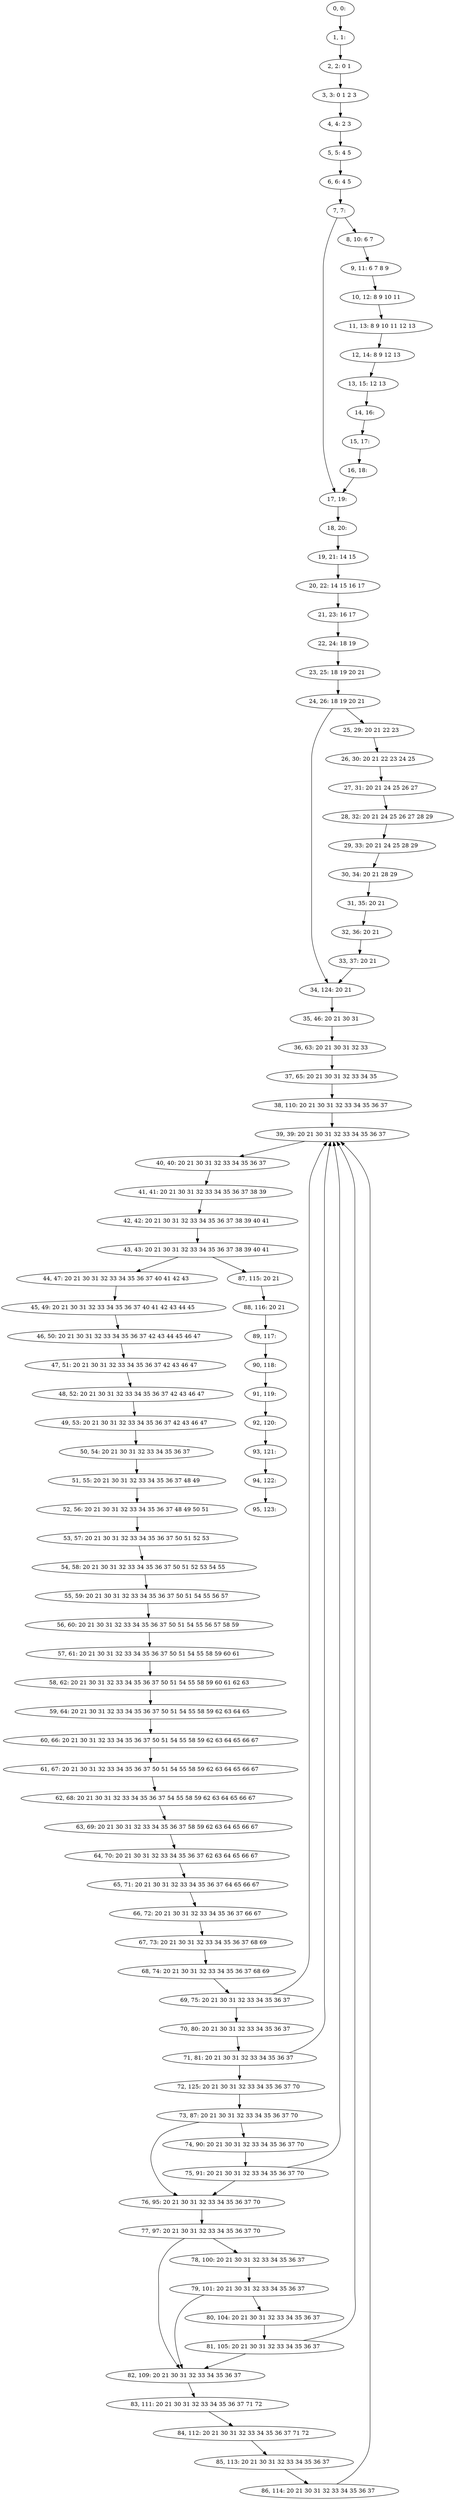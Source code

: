 digraph G {
0[label="0, 0: "];
1[label="1, 1: "];
2[label="2, 2: 0 1 "];
3[label="3, 3: 0 1 2 3 "];
4[label="4, 4: 2 3 "];
5[label="5, 5: 4 5 "];
6[label="6, 6: 4 5 "];
7[label="7, 7: "];
8[label="8, 10: 6 7 "];
9[label="9, 11: 6 7 8 9 "];
10[label="10, 12: 8 9 10 11 "];
11[label="11, 13: 8 9 10 11 12 13 "];
12[label="12, 14: 8 9 12 13 "];
13[label="13, 15: 12 13 "];
14[label="14, 16: "];
15[label="15, 17: "];
16[label="16, 18: "];
17[label="17, 19: "];
18[label="18, 20: "];
19[label="19, 21: 14 15 "];
20[label="20, 22: 14 15 16 17 "];
21[label="21, 23: 16 17 "];
22[label="22, 24: 18 19 "];
23[label="23, 25: 18 19 20 21 "];
24[label="24, 26: 18 19 20 21 "];
25[label="25, 29: 20 21 22 23 "];
26[label="26, 30: 20 21 22 23 24 25 "];
27[label="27, 31: 20 21 24 25 26 27 "];
28[label="28, 32: 20 21 24 25 26 27 28 29 "];
29[label="29, 33: 20 21 24 25 28 29 "];
30[label="30, 34: 20 21 28 29 "];
31[label="31, 35: 20 21 "];
32[label="32, 36: 20 21 "];
33[label="33, 37: 20 21 "];
34[label="34, 124: 20 21 "];
35[label="35, 46: 20 21 30 31 "];
36[label="36, 63: 20 21 30 31 32 33 "];
37[label="37, 65: 20 21 30 31 32 33 34 35 "];
38[label="38, 110: 20 21 30 31 32 33 34 35 36 37 "];
39[label="39, 39: 20 21 30 31 32 33 34 35 36 37 "];
40[label="40, 40: 20 21 30 31 32 33 34 35 36 37 "];
41[label="41, 41: 20 21 30 31 32 33 34 35 36 37 38 39 "];
42[label="42, 42: 20 21 30 31 32 33 34 35 36 37 38 39 40 41 "];
43[label="43, 43: 20 21 30 31 32 33 34 35 36 37 38 39 40 41 "];
44[label="44, 47: 20 21 30 31 32 33 34 35 36 37 40 41 42 43 "];
45[label="45, 49: 20 21 30 31 32 33 34 35 36 37 40 41 42 43 44 45 "];
46[label="46, 50: 20 21 30 31 32 33 34 35 36 37 42 43 44 45 46 47 "];
47[label="47, 51: 20 21 30 31 32 33 34 35 36 37 42 43 46 47 "];
48[label="48, 52: 20 21 30 31 32 33 34 35 36 37 42 43 46 47 "];
49[label="49, 53: 20 21 30 31 32 33 34 35 36 37 42 43 46 47 "];
50[label="50, 54: 20 21 30 31 32 33 34 35 36 37 "];
51[label="51, 55: 20 21 30 31 32 33 34 35 36 37 48 49 "];
52[label="52, 56: 20 21 30 31 32 33 34 35 36 37 48 49 50 51 "];
53[label="53, 57: 20 21 30 31 32 33 34 35 36 37 50 51 52 53 "];
54[label="54, 58: 20 21 30 31 32 33 34 35 36 37 50 51 52 53 54 55 "];
55[label="55, 59: 20 21 30 31 32 33 34 35 36 37 50 51 54 55 56 57 "];
56[label="56, 60: 20 21 30 31 32 33 34 35 36 37 50 51 54 55 56 57 58 59 "];
57[label="57, 61: 20 21 30 31 32 33 34 35 36 37 50 51 54 55 58 59 60 61 "];
58[label="58, 62: 20 21 30 31 32 33 34 35 36 37 50 51 54 55 58 59 60 61 62 63 "];
59[label="59, 64: 20 21 30 31 32 33 34 35 36 37 50 51 54 55 58 59 62 63 64 65 "];
60[label="60, 66: 20 21 30 31 32 33 34 35 36 37 50 51 54 55 58 59 62 63 64 65 66 67 "];
61[label="61, 67: 20 21 30 31 32 33 34 35 36 37 50 51 54 55 58 59 62 63 64 65 66 67 "];
62[label="62, 68: 20 21 30 31 32 33 34 35 36 37 54 55 58 59 62 63 64 65 66 67 "];
63[label="63, 69: 20 21 30 31 32 33 34 35 36 37 58 59 62 63 64 65 66 67 "];
64[label="64, 70: 20 21 30 31 32 33 34 35 36 37 62 63 64 65 66 67 "];
65[label="65, 71: 20 21 30 31 32 33 34 35 36 37 64 65 66 67 "];
66[label="66, 72: 20 21 30 31 32 33 34 35 36 37 66 67 "];
67[label="67, 73: 20 21 30 31 32 33 34 35 36 37 68 69 "];
68[label="68, 74: 20 21 30 31 32 33 34 35 36 37 68 69 "];
69[label="69, 75: 20 21 30 31 32 33 34 35 36 37 "];
70[label="70, 80: 20 21 30 31 32 33 34 35 36 37 "];
71[label="71, 81: 20 21 30 31 32 33 34 35 36 37 "];
72[label="72, 125: 20 21 30 31 32 33 34 35 36 37 70 "];
73[label="73, 87: 20 21 30 31 32 33 34 35 36 37 70 "];
74[label="74, 90: 20 21 30 31 32 33 34 35 36 37 70 "];
75[label="75, 91: 20 21 30 31 32 33 34 35 36 37 70 "];
76[label="76, 95: 20 21 30 31 32 33 34 35 36 37 70 "];
77[label="77, 97: 20 21 30 31 32 33 34 35 36 37 70 "];
78[label="78, 100: 20 21 30 31 32 33 34 35 36 37 "];
79[label="79, 101: 20 21 30 31 32 33 34 35 36 37 "];
80[label="80, 104: 20 21 30 31 32 33 34 35 36 37 "];
81[label="81, 105: 20 21 30 31 32 33 34 35 36 37 "];
82[label="82, 109: 20 21 30 31 32 33 34 35 36 37 "];
83[label="83, 111: 20 21 30 31 32 33 34 35 36 37 71 72 "];
84[label="84, 112: 20 21 30 31 32 33 34 35 36 37 71 72 "];
85[label="85, 113: 20 21 30 31 32 33 34 35 36 37 "];
86[label="86, 114: 20 21 30 31 32 33 34 35 36 37 "];
87[label="87, 115: 20 21 "];
88[label="88, 116: 20 21 "];
89[label="89, 117: "];
90[label="90, 118: "];
91[label="91, 119: "];
92[label="92, 120: "];
93[label="93, 121: "];
94[label="94, 122: "];
95[label="95, 123: "];
0->1 ;
1->2 ;
2->3 ;
3->4 ;
4->5 ;
5->6 ;
6->7 ;
7->8 ;
7->17 ;
8->9 ;
9->10 ;
10->11 ;
11->12 ;
12->13 ;
13->14 ;
14->15 ;
15->16 ;
16->17 ;
17->18 ;
18->19 ;
19->20 ;
20->21 ;
21->22 ;
22->23 ;
23->24 ;
24->25 ;
24->34 ;
25->26 ;
26->27 ;
27->28 ;
28->29 ;
29->30 ;
30->31 ;
31->32 ;
32->33 ;
33->34 ;
34->35 ;
35->36 ;
36->37 ;
37->38 ;
38->39 ;
39->40 ;
40->41 ;
41->42 ;
42->43 ;
43->44 ;
43->87 ;
44->45 ;
45->46 ;
46->47 ;
47->48 ;
48->49 ;
49->50 ;
50->51 ;
51->52 ;
52->53 ;
53->54 ;
54->55 ;
55->56 ;
56->57 ;
57->58 ;
58->59 ;
59->60 ;
60->61 ;
61->62 ;
62->63 ;
63->64 ;
64->65 ;
65->66 ;
66->67 ;
67->68 ;
68->69 ;
69->70 ;
69->39 ;
70->71 ;
71->72 ;
71->39 ;
72->73 ;
73->74 ;
73->76 ;
74->75 ;
75->76 ;
75->39 ;
76->77 ;
77->78 ;
77->82 ;
78->79 ;
79->80 ;
79->82 ;
80->81 ;
81->82 ;
81->39 ;
82->83 ;
83->84 ;
84->85 ;
85->86 ;
86->39 ;
87->88 ;
88->89 ;
89->90 ;
90->91 ;
91->92 ;
92->93 ;
93->94 ;
94->95 ;
}
